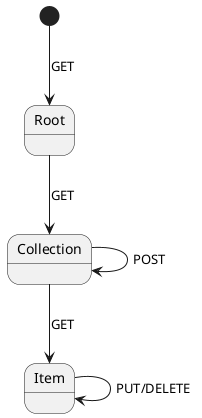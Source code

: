 @startuml
[*] --> Root : GET
Root --> Collection : GET
Collection --> Collection : POST
Collection --> Item : GET
Item --> Item : PUT/DELETE
@enduml